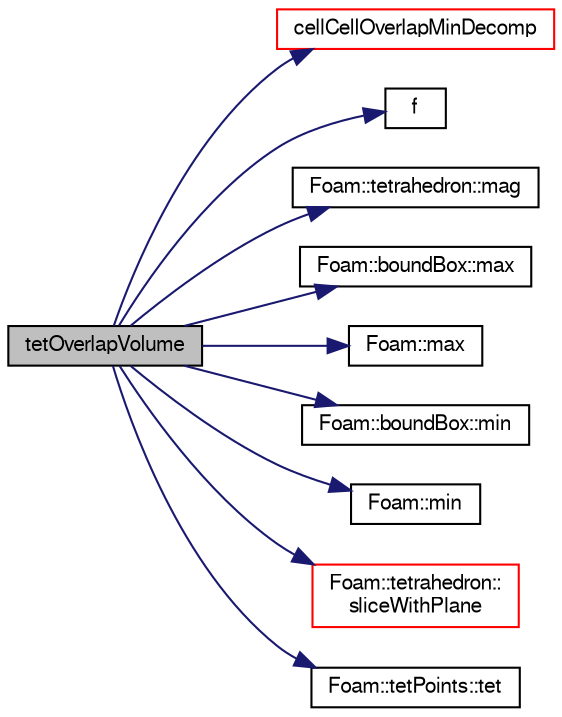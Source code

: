 digraph "tetOverlapVolume"
{
  bgcolor="transparent";
  edge [fontname="FreeSans",fontsize="10",labelfontname="FreeSans",labelfontsize="10"];
  node [fontname="FreeSans",fontsize="10",shape=record];
  rankdir="LR";
  Node0 [label="tetOverlapVolume",height=0.2,width=0.4,color="black", fillcolor="grey75", style="filled", fontcolor="black"];
  Node0 -> Node1 [color="midnightblue",fontsize="10",style="solid",fontname="FreeSans"];
  Node1 [label="cellCellOverlapMinDecomp",height=0.2,width=0.4,color="red",URL="$a25482.html#adada80d4c5dabf1bb76d53a6d1c984c3",tooltip="Return true if olverlap volume is greater than threshold. "];
  Node0 -> Node51 [color="midnightblue",fontsize="10",style="solid",fontname="FreeSans"];
  Node51 [label="f",height=0.2,width=0.4,color="black",URL="$a17900.html#a888be93833ac7a23170555c69c690288"];
  Node0 -> Node139 [color="midnightblue",fontsize="10",style="solid",fontname="FreeSans"];
  Node139 [label="Foam::tetrahedron::mag",height=0.2,width=0.4,color="black",URL="$a27586.html#a9b53370021569e27db1ddfb33196232f",tooltip="Return volume. "];
  Node0 -> Node74 [color="midnightblue",fontsize="10",style="solid",fontname="FreeSans"];
  Node74 [label="Foam::boundBox::max",height=0.2,width=0.4,color="black",URL="$a27102.html#a43279cd20862e64a21c8c82ee6c2441b",tooltip="Maximum describing the bounding box. "];
  Node0 -> Node75 [color="midnightblue",fontsize="10",style="solid",fontname="FreeSans"];
  Node75 [label="Foam::max",height=0.2,width=0.4,color="black",URL="$a21124.html#ac993e906cf2774ae77e666bc24e81733"];
  Node0 -> Node71 [color="midnightblue",fontsize="10",style="solid",fontname="FreeSans"];
  Node71 [label="Foam::boundBox::min",height=0.2,width=0.4,color="black",URL="$a27102.html#a41bea928bbb72b904d07db28570b07bd",tooltip="Minimum describing the bounding box. "];
  Node0 -> Node72 [color="midnightblue",fontsize="10",style="solid",fontname="FreeSans"];
  Node72 [label="Foam::min",height=0.2,width=0.4,color="black",URL="$a21124.html#a253e112ad2d56d96230ff39ea7f442dc"];
  Node0 -> Node140 [color="midnightblue",fontsize="10",style="solid",fontname="FreeSans"];
  Node140 [label="Foam::tetrahedron::\lsliceWithPlane",height=0.2,width=0.4,color="red",URL="$a27586.html#ad7600f0e49299bfc467751f91e6435f1",tooltip="Decompose tet into tets above and below plane. "];
  Node0 -> Node149 [color="midnightblue",fontsize="10",style="solid",fontname="FreeSans"];
  Node149 [label="Foam::tetPoints::tet",height=0.2,width=0.4,color="black",URL="$a27582.html#a5515abcfa0ab6f3fed4bb3aceb90ae0b",tooltip="Return the tetrahedron. "];
}
